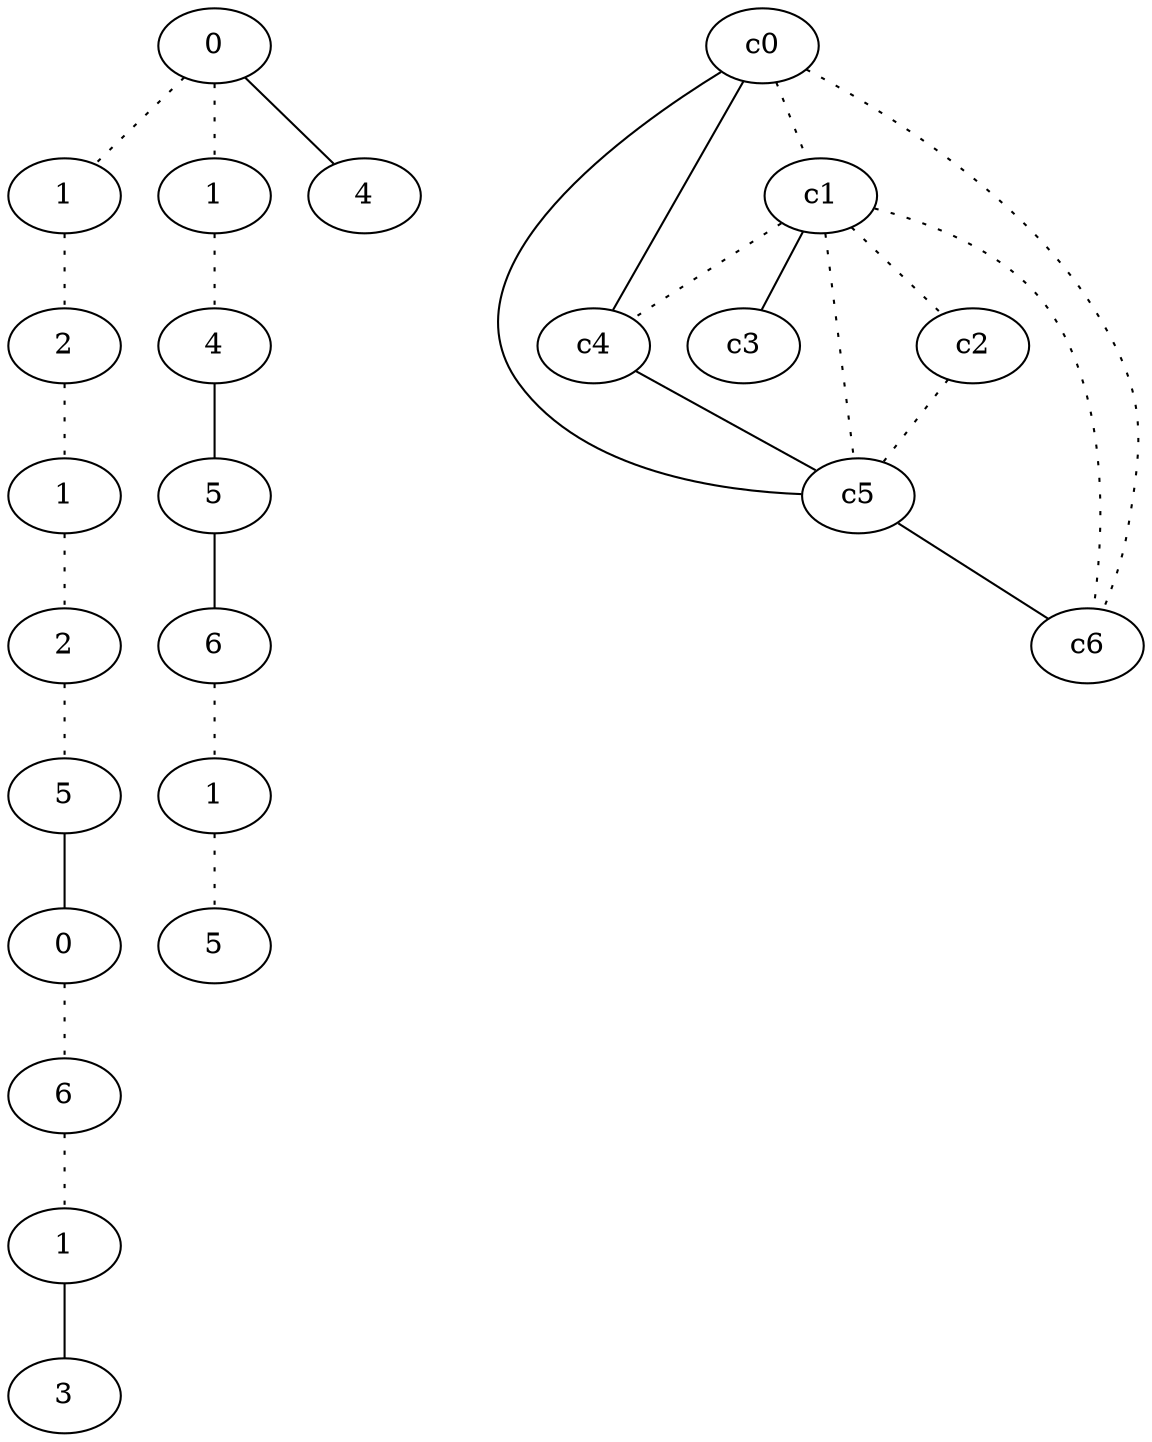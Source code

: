 graph {
a0[label=0];
a1[label=1];
a2[label=2];
a3[label=1];
a4[label=2];
a5[label=5];
a6[label=0];
a7[label=6];
a8[label=1];
a9[label=3];
a10[label=1];
a11[label=4];
a12[label=5];
a13[label=6];
a14[label=1];
a15[label=5];
a16[label=4];
a0 -- a1 [style=dotted];
a0 -- a10 [style=dotted];
a0 -- a16;
a1 -- a2 [style=dotted];
a2 -- a3 [style=dotted];
a3 -- a4 [style=dotted];
a4 -- a5 [style=dotted];
a5 -- a6;
a6 -- a7 [style=dotted];
a7 -- a8 [style=dotted];
a8 -- a9;
a10 -- a11 [style=dotted];
a11 -- a12;
a12 -- a13;
a13 -- a14 [style=dotted];
a14 -- a15 [style=dotted];
c0 -- c1 [style=dotted];
c0 -- c4;
c0 -- c5;
c0 -- c6 [style=dotted];
c1 -- c2 [style=dotted];
c1 -- c3;
c1 -- c4 [style=dotted];
c1 -- c5 [style=dotted];
c1 -- c6 [style=dotted];
c2 -- c5 [style=dotted];
c4 -- c5;
c5 -- c6;
}
